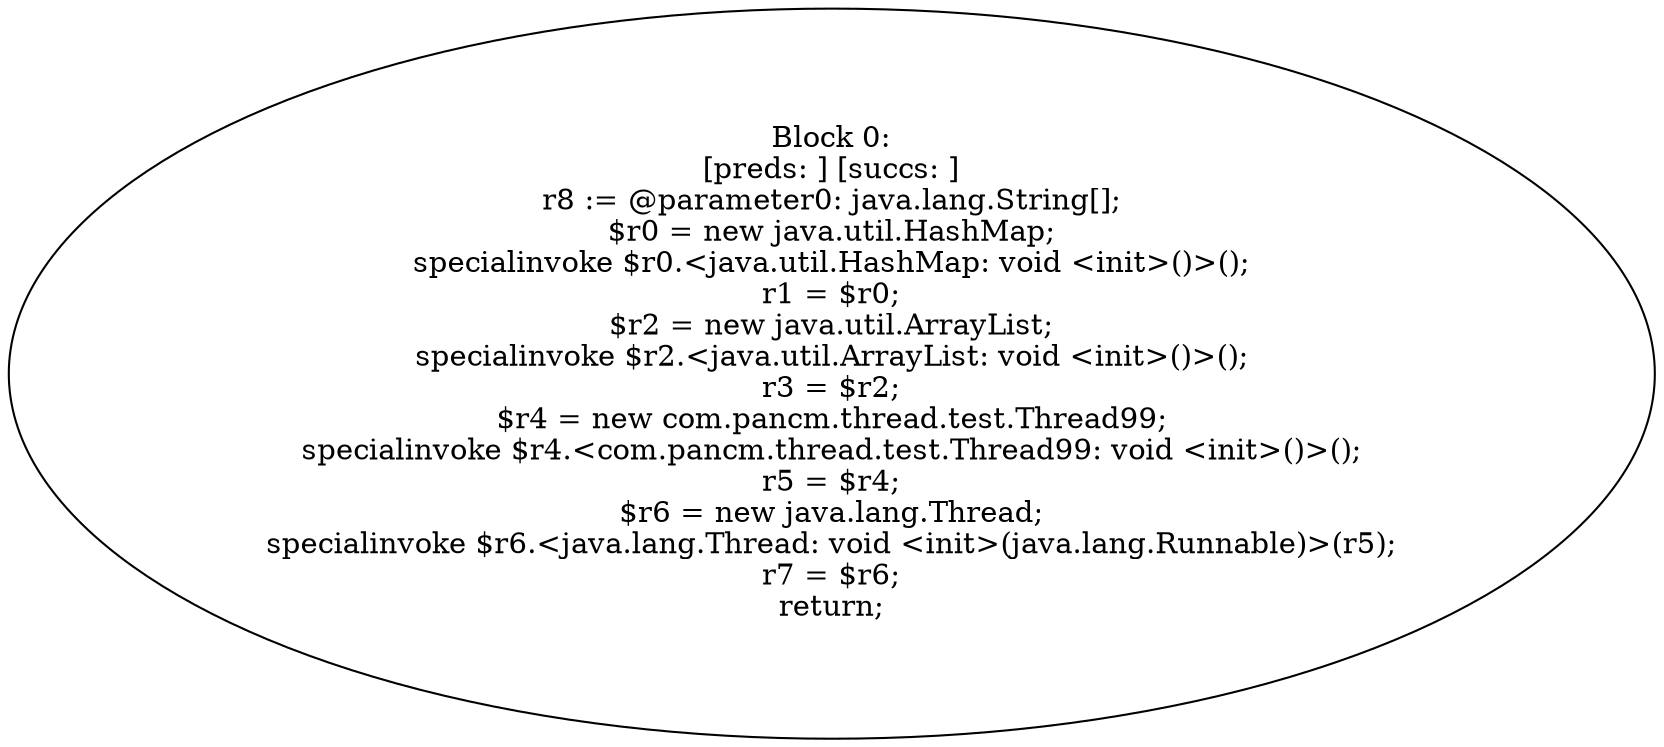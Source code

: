 digraph "unitGraph" {
    "Block 0:
[preds: ] [succs: ]
r8 := @parameter0: java.lang.String[];
$r0 = new java.util.HashMap;
specialinvoke $r0.<java.util.HashMap: void <init>()>();
r1 = $r0;
$r2 = new java.util.ArrayList;
specialinvoke $r2.<java.util.ArrayList: void <init>()>();
r3 = $r2;
$r4 = new com.pancm.thread.test.Thread99;
specialinvoke $r4.<com.pancm.thread.test.Thread99: void <init>()>();
r5 = $r4;
$r6 = new java.lang.Thread;
specialinvoke $r6.<java.lang.Thread: void <init>(java.lang.Runnable)>(r5);
r7 = $r6;
return;
"
}
